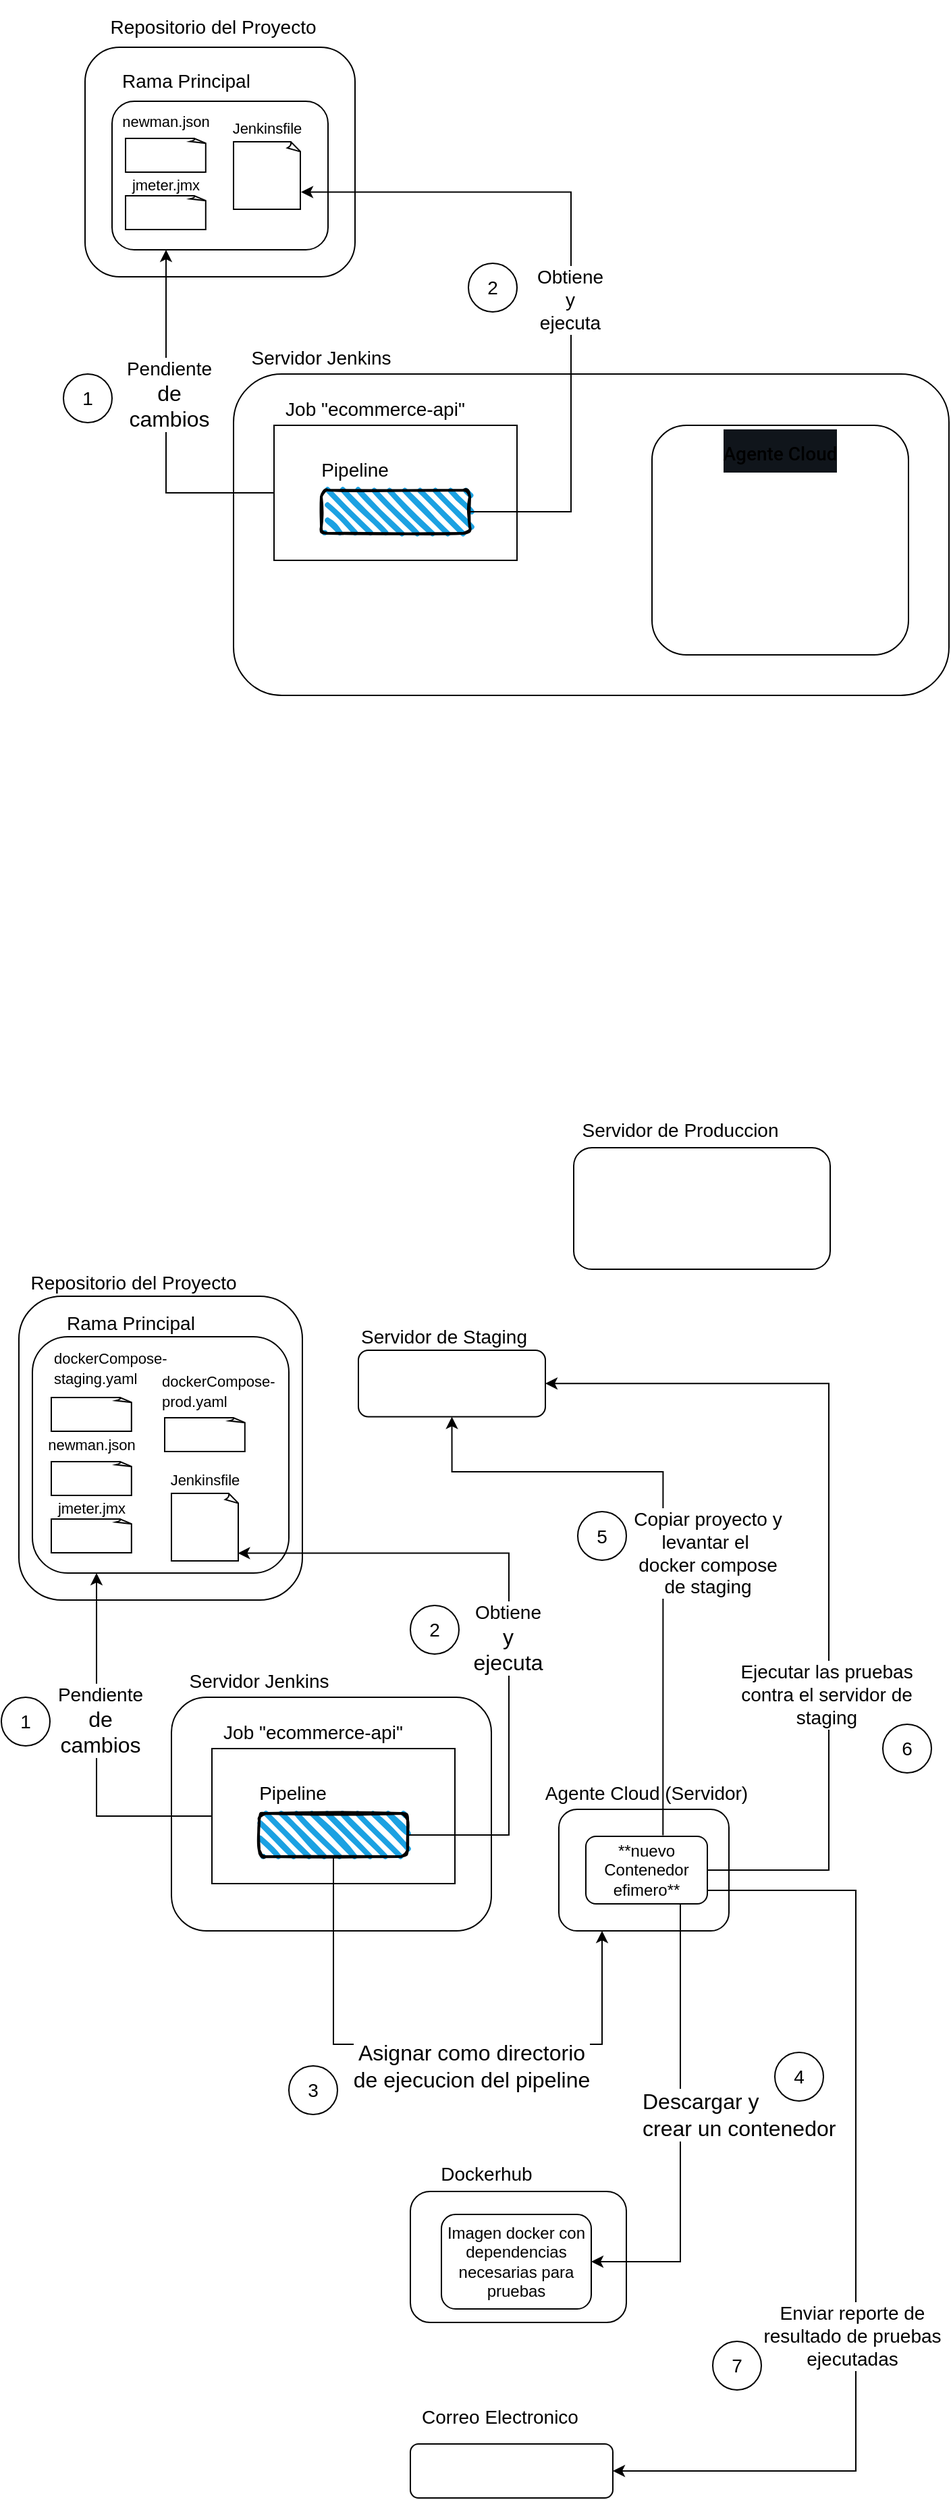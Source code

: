 <mxfile version="26.0.9">
  <diagram name="Page-1" id="vCYNJaHGlupoG_Cp8uDu">
    <mxGraphModel dx="1925" dy="1618" grid="1" gridSize="10" guides="1" tooltips="1" connect="1" arrows="1" fold="1" page="1" pageScale="1" pageWidth="850" pageHeight="1100" math="0" shadow="0">
      <root>
        <mxCell id="0" />
        <mxCell id="1" parent="0" />
        <mxCell id="OFbxckXXqnCaUIWFsDce-1" value="" style="rounded=1;whiteSpace=wrap;html=1;" vertex="1" parent="1">
          <mxGeometry x="89" y="-43" width="530" height="238" as="geometry" />
        </mxCell>
        <mxCell id="OFbxckXXqnCaUIWFsDce-2" value="" style="rounded=1;whiteSpace=wrap;html=1;" vertex="1" parent="1">
          <mxGeometry x="399" y="-5" width="190" height="170" as="geometry" />
        </mxCell>
        <mxCell id="OFbxckXXqnCaUIWFsDce-3" value="" style="rounded=1;whiteSpace=wrap;html=1;" vertex="1" parent="1">
          <mxGeometry x="-21" y="-285" width="200" height="170" as="geometry" />
        </mxCell>
        <mxCell id="OFbxckXXqnCaUIWFsDce-4" value="&lt;h1 style=&quot;box-sizing: inherit; margin: 0px; font-family: Roboto, system-ui, sans-serif; font-weight: 500; line-height: 1.333; letter-spacing: 0px; background-color: rgb(16, 21, 27);&quot; class=&quot;MuiTypography-root MuiTypography-h3 css-5qrq0a&quot;&gt;&lt;font style=&quot;font-size: 14px;&quot;&gt;Agente Cloud&lt;/font&gt;&lt;/h1&gt;" style="text;html=1;align=center;verticalAlign=middle;whiteSpace=wrap;rounded=0;" vertex="1" parent="1">
          <mxGeometry x="429" y="3" width="130" height="20" as="geometry" />
        </mxCell>
        <mxCell id="OFbxckXXqnCaUIWFsDce-6" value="&lt;font style=&quot;font-size: 14px;&quot;&gt;Repositorio del Proyecto&lt;/font&gt;" style="text;html=1;align=center;verticalAlign=middle;whiteSpace=wrap;rounded=0;" vertex="1" parent="1">
          <mxGeometry x="-11" y="-320" width="170" height="40" as="geometry" />
        </mxCell>
        <mxCell id="OFbxckXXqnCaUIWFsDce-8" style="edgeStyle=orthogonalEdgeStyle;rounded=0;orthogonalLoop=1;jettySize=auto;html=1;exitX=0.5;exitY=1;exitDx=0;exitDy=0;" edge="1" parent="1" source="OFbxckXXqnCaUIWFsDce-4" target="OFbxckXXqnCaUIWFsDce-4">
          <mxGeometry relative="1" as="geometry" />
        </mxCell>
        <mxCell id="OFbxckXXqnCaUIWFsDce-12" value="" style="rounded=1;whiteSpace=wrap;html=1;" vertex="1" parent="1">
          <mxGeometry x="-1" y="-245" width="160" height="110" as="geometry" />
        </mxCell>
        <mxCell id="OFbxckXXqnCaUIWFsDce-13" value="&lt;font style=&quot;font-size: 14px;&quot;&gt;Rama Principal&lt;/font&gt;" style="text;html=1;align=center;verticalAlign=middle;whiteSpace=wrap;rounded=0;" vertex="1" parent="1">
          <mxGeometry x="-31" y="-280" width="170" height="40" as="geometry" />
        </mxCell>
        <mxCell id="OFbxckXXqnCaUIWFsDce-15" value="" style="whiteSpace=wrap;html=1;shape=mxgraph.basic.document" vertex="1" parent="1">
          <mxGeometry x="89" y="-215" width="50" height="50" as="geometry" />
        </mxCell>
        <mxCell id="OFbxckXXqnCaUIWFsDce-16" value="&lt;font style=&quot;font-size: 11px;&quot;&gt;Jenkinsfile&lt;/font&gt;" style="text;html=1;align=center;verticalAlign=middle;whiteSpace=wrap;rounded=0;" vertex="1" parent="1">
          <mxGeometry x="29" y="-245" width="170" height="40" as="geometry" />
        </mxCell>
        <mxCell id="OFbxckXXqnCaUIWFsDce-17" value="&lt;font style=&quot;font-size: 14px;&quot;&gt;Servidor Jenkins&lt;/font&gt;" style="text;html=1;align=center;verticalAlign=middle;whiteSpace=wrap;rounded=0;" vertex="1" parent="1">
          <mxGeometry x="69" y="-75" width="170" height="40" as="geometry" />
        </mxCell>
        <mxCell id="OFbxckXXqnCaUIWFsDce-18" value="" style="rounded=0;whiteSpace=wrap;html=1;" vertex="1" parent="1">
          <mxGeometry x="119" y="-5" width="180" height="100" as="geometry" />
        </mxCell>
        <mxCell id="OFbxckXXqnCaUIWFsDce-19" value="&lt;font style=&quot;font-size: 14px;&quot;&gt;Job &quot;ecommerce-api&quot;&lt;/font&gt;" style="text;html=1;align=center;verticalAlign=middle;whiteSpace=wrap;rounded=0;" vertex="1" parent="1">
          <mxGeometry x="119" y="-37" width="150" height="40" as="geometry" />
        </mxCell>
        <mxCell id="OFbxckXXqnCaUIWFsDce-7" value="&lt;font style=&quot;font-size: 14px;&quot;&gt;Pipeline&lt;/font&gt;" style="text;html=1;align=center;verticalAlign=middle;whiteSpace=wrap;rounded=0;backgroud-color=black" vertex="1" parent="1">
          <mxGeometry x="149" y="13" width="60" height="30" as="geometry" />
        </mxCell>
        <mxCell id="OFbxckXXqnCaUIWFsDce-10" value="" style="rounded=1;whiteSpace=wrap;html=1;strokeWidth=2;fillWeight=4;hachureGap=8;hachureAngle=45;fillColor=#1ba1e2;sketch=1;" vertex="1" parent="1">
          <mxGeometry x="154" y="43" width="110" height="32" as="geometry" />
        </mxCell>
        <mxCell id="OFbxckXXqnCaUIWFsDce-22" style="edgeStyle=orthogonalEdgeStyle;rounded=0;orthogonalLoop=1;jettySize=auto;html=1;entryX=1;entryY=0.744;entryDx=0;entryDy=0;entryPerimeter=0;" edge="1" parent="1" source="OFbxckXXqnCaUIWFsDce-10" target="OFbxckXXqnCaUIWFsDce-15">
          <mxGeometry relative="1" as="geometry">
            <Array as="points">
              <mxPoint x="339" y="59" />
              <mxPoint x="339" y="-178" />
            </Array>
          </mxGeometry>
        </mxCell>
        <mxCell id="OFbxckXXqnCaUIWFsDce-26" value="&lt;font style=&quot;font-size: 14px;&quot;&gt;Obtiene&lt;/font&gt;&lt;div&gt;&lt;span style=&quot;font-size: 14px; background-color: light-dark(#ffffff, var(--ge-dark-color, #121212)); color: light-dark(rgb(0, 0, 0), rgb(255, 255, 255));&quot;&gt;y&lt;/span&gt;&lt;/div&gt;&lt;div&gt;&lt;span style=&quot;font-size: 14px; background-color: light-dark(#ffffff, var(--ge-dark-color, #121212)); color: light-dark(rgb(0, 0, 0), rgb(255, 255, 255));&quot;&gt;ejecuta&lt;/span&gt;&lt;br&gt;&lt;/div&gt;" style="edgeLabel;html=1;align=center;verticalAlign=middle;resizable=0;points=[];" vertex="1" connectable="0" parent="OFbxckXXqnCaUIWFsDce-22">
          <mxGeometry x="-0.153" y="1" relative="1" as="geometry">
            <mxPoint y="-16" as="offset" />
          </mxGeometry>
        </mxCell>
        <mxCell id="OFbxckXXqnCaUIWFsDce-23" style="edgeStyle=orthogonalEdgeStyle;rounded=0;orthogonalLoop=1;jettySize=auto;html=1;entryX=0.25;entryY=1;entryDx=0;entryDy=0;exitX=0;exitY=0.5;exitDx=0;exitDy=0;" edge="1" parent="1" source="OFbxckXXqnCaUIWFsDce-18" target="OFbxckXXqnCaUIWFsDce-12">
          <mxGeometry relative="1" as="geometry">
            <mxPoint x="49" y="45" as="sourcePoint" />
          </mxGeometry>
        </mxCell>
        <mxCell id="OFbxckXXqnCaUIWFsDce-24" value="&lt;font style=&quot;font-size: 14px;&quot;&gt;Pendiente&lt;/font&gt;&lt;div&gt;&lt;font size=&quot;3&quot;&gt;de&lt;/font&gt;&lt;/div&gt;&lt;div&gt;&lt;font size=&quot;3&quot;&gt;cambios&lt;/font&gt;&lt;/div&gt;" style="edgeLabel;html=1;align=center;verticalAlign=middle;resizable=0;points=[];" vertex="1" connectable="0" parent="OFbxckXXqnCaUIWFsDce-23">
          <mxGeometry x="0.182" y="-2" relative="1" as="geometry">
            <mxPoint as="offset" />
          </mxGeometry>
        </mxCell>
        <mxCell id="OFbxckXXqnCaUIWFsDce-27" value="&lt;font style=&quot;font-size: 14px;&quot;&gt;1&lt;/font&gt;" style="ellipse;whiteSpace=wrap;html=1;aspect=fixed;fillColor=light-dark(#FFFFFF,#000033);" vertex="1" parent="1">
          <mxGeometry x="-37" y="-43" width="36" height="36" as="geometry" />
        </mxCell>
        <mxCell id="OFbxckXXqnCaUIWFsDce-28" value="&lt;font style=&quot;font-size: 14px;&quot;&gt;2&lt;/font&gt;" style="ellipse;whiteSpace=wrap;html=1;aspect=fixed;fillColor=light-dark(#FFFFFF,#000033);" vertex="1" parent="1">
          <mxGeometry x="263" y="-125" width="36" height="36" as="geometry" />
        </mxCell>
        <mxCell id="OFbxckXXqnCaUIWFsDce-31" value="" style="whiteSpace=wrap;html=1;shape=mxgraph.basic.document" vertex="1" parent="1">
          <mxGeometry x="9" y="-217.5" width="60" height="25" as="geometry" />
        </mxCell>
        <mxCell id="OFbxckXXqnCaUIWFsDce-32" value="" style="whiteSpace=wrap;html=1;shape=mxgraph.basic.document" vertex="1" parent="1">
          <mxGeometry x="9" y="-175" width="60" height="25" as="geometry" />
        </mxCell>
        <mxCell id="OFbxckXXqnCaUIWFsDce-33" value="&lt;span style=&quot;font-size: 11px;&quot;&gt;newman.json&lt;/span&gt;" style="text;html=1;align=center;verticalAlign=middle;whiteSpace=wrap;rounded=0;" vertex="1" parent="1">
          <mxGeometry x="9" y="-235" width="60" height="10" as="geometry" />
        </mxCell>
        <mxCell id="OFbxckXXqnCaUIWFsDce-34" value="&lt;span style=&quot;font-size: 11px;&quot;&gt;jmeter.jmx&lt;/span&gt;" style="text;html=1;align=center;verticalAlign=middle;whiteSpace=wrap;rounded=0;" vertex="1" parent="1">
          <mxGeometry x="9" y="-188.5" width="60" height="10" as="geometry" />
        </mxCell>
        <mxCell id="OFbxckXXqnCaUIWFsDce-36" value="" style="rounded=1;whiteSpace=wrap;html=1;" vertex="1" parent="1">
          <mxGeometry x="43" y="937" width="237" height="173" as="geometry" />
        </mxCell>
        <mxCell id="OFbxckXXqnCaUIWFsDce-38" value="" style="rounded=1;whiteSpace=wrap;html=1;" vertex="1" parent="1">
          <mxGeometry x="-70" y="640" width="210" height="225" as="geometry" />
        </mxCell>
        <mxCell id="OFbxckXXqnCaUIWFsDce-39" value="&lt;h1 style=&quot;box-sizing: inherit; margin: 0px; font-family: Roboto, system-ui, sans-serif; font-weight: 500; line-height: 1.333; letter-spacing: 0px; background-color: rgb(16, 21, 27);&quot; class=&quot;MuiTypography-root MuiTypography-h3 css-5qrq0a&quot;&gt;&lt;br&gt;&lt;/h1&gt;" style="text;html=1;align=center;verticalAlign=middle;whiteSpace=wrap;rounded=0;fillColor=none;strokeColor=none;" vertex="1" parent="1">
          <mxGeometry x="310" y="993" width="170" height="20" as="geometry" />
        </mxCell>
        <mxCell id="OFbxckXXqnCaUIWFsDce-40" value="&lt;font style=&quot;font-size: 14px;&quot;&gt;Repositorio del Proyecto&lt;/font&gt;" style="text;html=1;align=center;verticalAlign=middle;whiteSpace=wrap;rounded=0;" vertex="1" parent="1">
          <mxGeometry x="-70" y="610" width="170" height="40" as="geometry" />
        </mxCell>
        <mxCell id="OFbxckXXqnCaUIWFsDce-41" style="edgeStyle=orthogonalEdgeStyle;rounded=0;orthogonalLoop=1;jettySize=auto;html=1;exitX=0.5;exitY=1;exitDx=0;exitDy=0;" edge="1" parent="1" source="OFbxckXXqnCaUIWFsDce-39" target="OFbxckXXqnCaUIWFsDce-39">
          <mxGeometry relative="1" as="geometry" />
        </mxCell>
        <mxCell id="OFbxckXXqnCaUIWFsDce-42" value="" style="rounded=1;whiteSpace=wrap;html=1;" vertex="1" parent="1">
          <mxGeometry x="-60" y="670" width="190" height="175" as="geometry" />
        </mxCell>
        <mxCell id="OFbxckXXqnCaUIWFsDce-43" value="&lt;font style=&quot;font-size: 14px;&quot;&gt;Rama Principal&lt;/font&gt;" style="text;html=1;align=center;verticalAlign=middle;whiteSpace=wrap;rounded=0;" vertex="1" parent="1">
          <mxGeometry x="-72" y="640" width="170" height="40" as="geometry" />
        </mxCell>
        <mxCell id="OFbxckXXqnCaUIWFsDce-44" value="" style="whiteSpace=wrap;html=1;shape=mxgraph.basic.document" vertex="1" parent="1">
          <mxGeometry x="43" y="786" width="50" height="50" as="geometry" />
        </mxCell>
        <mxCell id="OFbxckXXqnCaUIWFsDce-45" value="&lt;font style=&quot;font-size: 11px;&quot;&gt;Jenkinsfile&lt;/font&gt;" style="text;html=1;align=center;verticalAlign=middle;whiteSpace=wrap;rounded=0;" vertex="1" parent="1">
          <mxGeometry x="-17" y="756" width="170" height="40" as="geometry" />
        </mxCell>
        <mxCell id="OFbxckXXqnCaUIWFsDce-46" value="&lt;font style=&quot;font-size: 14px;&quot;&gt;Servidor Jenkins&lt;/font&gt;" style="text;html=1;align=center;verticalAlign=middle;whiteSpace=wrap;rounded=0;" vertex="1" parent="1">
          <mxGeometry x="23" y="905" width="170" height="40" as="geometry" />
        </mxCell>
        <mxCell id="OFbxckXXqnCaUIWFsDce-47" value="" style="rounded=0;whiteSpace=wrap;html=1;" vertex="1" parent="1">
          <mxGeometry x="73" y="975" width="180" height="100" as="geometry" />
        </mxCell>
        <mxCell id="OFbxckXXqnCaUIWFsDce-48" value="&lt;font style=&quot;font-size: 14px;&quot;&gt;Job &quot;ecommerce-api&quot;&lt;/font&gt;" style="text;html=1;align=center;verticalAlign=middle;whiteSpace=wrap;rounded=0;" vertex="1" parent="1">
          <mxGeometry x="73" y="943" width="150" height="40" as="geometry" />
        </mxCell>
        <mxCell id="OFbxckXXqnCaUIWFsDce-49" value="&lt;font style=&quot;font-size: 14px;&quot;&gt;Pipeline&lt;/font&gt;" style="text;html=1;align=center;verticalAlign=middle;whiteSpace=wrap;rounded=0;backgroud-color=black" vertex="1" parent="1">
          <mxGeometry x="103" y="993" width="60" height="30" as="geometry" />
        </mxCell>
        <mxCell id="OFbxckXXqnCaUIWFsDce-50" value="" style="rounded=1;whiteSpace=wrap;html=1;strokeWidth=2;fillWeight=4;hachureGap=8;hachureAngle=45;fillColor=#1ba1e2;sketch=1;" vertex="1" parent="1">
          <mxGeometry x="108" y="1023" width="110" height="32" as="geometry" />
        </mxCell>
        <mxCell id="OFbxckXXqnCaUIWFsDce-51" style="edgeStyle=orthogonalEdgeStyle;rounded=0;orthogonalLoop=1;jettySize=auto;html=1;entryX=0.984;entryY=0.886;entryDx=0;entryDy=0;entryPerimeter=0;" edge="1" parent="1" source="OFbxckXXqnCaUIWFsDce-50" target="OFbxckXXqnCaUIWFsDce-44">
          <mxGeometry relative="1" as="geometry">
            <Array as="points">
              <mxPoint x="293" y="1039" />
              <mxPoint x="293" y="830" />
            </Array>
          </mxGeometry>
        </mxCell>
        <mxCell id="OFbxckXXqnCaUIWFsDce-52" value="&lt;font style=&quot;font-size: 14px;&quot;&gt;Obtiene&lt;/font&gt;&lt;div&gt;&lt;span style=&quot;background-color: light-dark(#ffffff, var(--ge-dark-color, #121212)); color: light-dark(rgb(0, 0, 0), rgb(255, 255, 255));&quot;&gt;&lt;font size=&quot;3&quot;&gt;y&lt;/font&gt;&lt;/span&gt;&lt;/div&gt;&lt;div&gt;&lt;span style=&quot;background-color: light-dark(#ffffff, var(--ge-dark-color, #121212)); color: light-dark(rgb(0, 0, 0), rgb(255, 255, 255));&quot;&gt;&lt;font size=&quot;3&quot;&gt;ejecuta&lt;/font&gt;&lt;/span&gt;&lt;br&gt;&lt;/div&gt;" style="edgeLabel;html=1;align=center;verticalAlign=middle;resizable=0;points=[];" vertex="1" connectable="0" parent="OFbxckXXqnCaUIWFsDce-51">
          <mxGeometry x="-0.153" y="1" relative="1" as="geometry">
            <mxPoint y="-16" as="offset" />
          </mxGeometry>
        </mxCell>
        <mxCell id="OFbxckXXqnCaUIWFsDce-53" style="edgeStyle=orthogonalEdgeStyle;rounded=0;orthogonalLoop=1;jettySize=auto;html=1;entryX=0.25;entryY=1;entryDx=0;entryDy=0;exitX=0;exitY=0.5;exitDx=0;exitDy=0;" edge="1" parent="1" source="OFbxckXXqnCaUIWFsDce-47" target="OFbxckXXqnCaUIWFsDce-42">
          <mxGeometry relative="1" as="geometry">
            <mxPoint x="3" y="1025" as="sourcePoint" />
          </mxGeometry>
        </mxCell>
        <mxCell id="OFbxckXXqnCaUIWFsDce-54" value="&lt;font style=&quot;font-size: 14px;&quot;&gt;Pendiente&lt;/font&gt;&lt;div&gt;&lt;font size=&quot;3&quot;&gt;de&lt;/font&gt;&lt;/div&gt;&lt;div&gt;&lt;font size=&quot;3&quot;&gt;cambios&lt;/font&gt;&lt;/div&gt;" style="edgeLabel;html=1;align=center;verticalAlign=middle;resizable=0;points=[];" vertex="1" connectable="0" parent="OFbxckXXqnCaUIWFsDce-53">
          <mxGeometry x="0.182" y="-2" relative="1" as="geometry">
            <mxPoint as="offset" />
          </mxGeometry>
        </mxCell>
        <mxCell id="OFbxckXXqnCaUIWFsDce-55" value="&lt;font style=&quot;font-size: 14px;&quot;&gt;1&lt;/font&gt;" style="ellipse;whiteSpace=wrap;html=1;aspect=fixed;fillColor=light-dark(#FFFFFF,#000033);" vertex="1" parent="1">
          <mxGeometry x="-83" y="937" width="36" height="36" as="geometry" />
        </mxCell>
        <mxCell id="OFbxckXXqnCaUIWFsDce-56" value="&lt;font style=&quot;font-size: 14px;&quot;&gt;2&lt;/font&gt;" style="ellipse;whiteSpace=wrap;html=1;aspect=fixed;fillColor=light-dark(#FFFFFF,#000033);" vertex="1" parent="1">
          <mxGeometry x="220" y="869" width="36" height="36" as="geometry" />
        </mxCell>
        <mxCell id="OFbxckXXqnCaUIWFsDce-57" value="" style="whiteSpace=wrap;html=1;shape=mxgraph.basic.document" vertex="1" parent="1">
          <mxGeometry x="-46" y="762.5" width="60" height="25" as="geometry" />
        </mxCell>
        <mxCell id="OFbxckXXqnCaUIWFsDce-58" value="" style="whiteSpace=wrap;html=1;shape=mxgraph.basic.document" vertex="1" parent="1">
          <mxGeometry x="-46" y="805" width="60" height="25" as="geometry" />
        </mxCell>
        <mxCell id="OFbxckXXqnCaUIWFsDce-59" value="&lt;span style=&quot;font-size: 11px;&quot;&gt;newman.json&lt;/span&gt;" style="text;html=1;align=center;verticalAlign=middle;whiteSpace=wrap;rounded=0;" vertex="1" parent="1">
          <mxGeometry x="-46" y="745" width="60" height="10" as="geometry" />
        </mxCell>
        <mxCell id="OFbxckXXqnCaUIWFsDce-60" value="&lt;span style=&quot;font-size: 11px;&quot;&gt;jmeter.jmx&lt;/span&gt;" style="text;html=1;align=center;verticalAlign=middle;whiteSpace=wrap;rounded=0;" vertex="1" parent="1">
          <mxGeometry x="-46" y="791.5" width="60" height="10" as="geometry" />
        </mxCell>
        <mxCell id="OFbxckXXqnCaUIWFsDce-61" value="" style="rounded=1;whiteSpace=wrap;html=1;" vertex="1" parent="1">
          <mxGeometry x="181.5" y="680" width="138.5" height="49.25" as="geometry" />
        </mxCell>
        <mxCell id="OFbxckXXqnCaUIWFsDce-62" value="&lt;h1 style=&quot;box-sizing: inherit; margin: 0px; font-family: Roboto, system-ui, sans-serif; font-weight: 500; line-height: 1.333; letter-spacing: 0px; background-color: rgb(16, 21, 27);&quot; class=&quot;MuiTypography-root MuiTypography-h3 css-5qrq0a&quot;&gt;&lt;br&gt;&lt;/h1&gt;" style="text;html=1;align=center;verticalAlign=middle;whiteSpace=wrap;rounded=0;" vertex="1" parent="1">
          <mxGeometry x="153" y="650" width="180" height="20" as="geometry" />
        </mxCell>
        <mxCell id="OFbxckXXqnCaUIWFsDce-63" value="" style="rounded=1;whiteSpace=wrap;html=1;" vertex="1" parent="1">
          <mxGeometry x="341" y="530" width="190" height="90" as="geometry" />
        </mxCell>
        <mxCell id="OFbxckXXqnCaUIWFsDce-64" value="&lt;h1 style=&quot;box-sizing: inherit; margin: 0px; font-family: Roboto, system-ui, sans-serif; font-weight: 500; line-height: 1.333; letter-spacing: 0px; background-color: rgb(16, 21, 27);&quot; class=&quot;MuiTypography-root MuiTypography-h3 css-5qrq0a&quot;&gt;&lt;br&gt;&lt;/h1&gt;" style="text;html=1;align=center;verticalAlign=middle;whiteSpace=wrap;rounded=0;" vertex="1" parent="1">
          <mxGeometry x="335" y="500" width="180" height="20" as="geometry" />
        </mxCell>
        <mxCell id="OFbxckXXqnCaUIWFsDce-67" style="edgeStyle=orthogonalEdgeStyle;rounded=0;orthogonalLoop=1;jettySize=auto;html=1;entryX=0.25;entryY=1;entryDx=0;entryDy=0;exitX=0.5;exitY=1;exitDx=0;exitDy=0;" edge="1" parent="1" source="OFbxckXXqnCaUIWFsDce-50" target="OFbxckXXqnCaUIWFsDce-72">
          <mxGeometry relative="1" as="geometry">
            <mxPoint x="661" y="1194.5" as="sourcePoint" />
            <mxPoint x="580" y="855.5" as="targetPoint" />
            <Array as="points">
              <mxPoint x="163" y="1194" />
              <mxPoint x="362" y="1194" />
              <mxPoint x="362" y="1110" />
            </Array>
          </mxGeometry>
        </mxCell>
        <mxCell id="OFbxckXXqnCaUIWFsDce-70" value="&lt;font size=&quot;3&quot;&gt;Asignar como directorio&lt;/font&gt;&lt;div&gt;&lt;font size=&quot;3&quot;&gt;de ejecucion del pipeline&lt;/font&gt;&lt;/div&gt;" style="edgeLabel;html=1;align=center;verticalAlign=middle;resizable=0;points=[];" vertex="1" connectable="0" parent="OFbxckXXqnCaUIWFsDce-67">
          <mxGeometry x="-0.047" y="-2" relative="1" as="geometry">
            <mxPoint x="39" y="14" as="offset" />
          </mxGeometry>
        </mxCell>
        <mxCell id="OFbxckXXqnCaUIWFsDce-68" value="&lt;font style=&quot;font-size: 14px;&quot;&gt;3&lt;/font&gt;" style="ellipse;whiteSpace=wrap;html=1;aspect=fixed;fillColor=light-dark(#FFFFFF,#000033);" vertex="1" parent="1">
          <mxGeometry x="130" y="1210" width="36" height="36" as="geometry" />
        </mxCell>
        <mxCell id="OFbxckXXqnCaUIWFsDce-72" value="" style="rounded=1;whiteSpace=wrap;html=1;" vertex="1" parent="1">
          <mxGeometry x="330" y="1020" width="126" height="90" as="geometry" />
        </mxCell>
        <mxCell id="OFbxckXXqnCaUIWFsDce-73" value="" style="rounded=1;whiteSpace=wrap;html=1;" vertex="1" parent="1">
          <mxGeometry x="220" y="1303" width="160" height="97" as="geometry" />
        </mxCell>
        <mxCell id="OFbxckXXqnCaUIWFsDce-78" style="edgeStyle=orthogonalEdgeStyle;rounded=0;orthogonalLoop=1;jettySize=auto;html=1;entryX=1;entryY=0.5;entryDx=0;entryDy=0;" edge="1" parent="1" source="OFbxckXXqnCaUIWFsDce-37" target="OFbxckXXqnCaUIWFsDce-76">
          <mxGeometry relative="1" as="geometry">
            <Array as="points">
              <mxPoint x="420" y="1355" />
            </Array>
          </mxGeometry>
        </mxCell>
        <mxCell id="OFbxckXXqnCaUIWFsDce-79" value="&lt;font size=&quot;3&quot;&gt;Descargar y&lt;/font&gt;&lt;div&gt;&lt;font size=&quot;3&quot;&gt;crear un contenedor&lt;/font&gt;&lt;/div&gt;" style="edgeLabel;html=1;align=left;verticalAlign=middle;resizable=0;points=[];" vertex="1" connectable="0" parent="OFbxckXXqnCaUIWFsDce-78">
          <mxGeometry x="-0.216" y="4" relative="1" as="geometry">
            <mxPoint x="-34" y="26" as="offset" />
          </mxGeometry>
        </mxCell>
        <mxCell id="OFbxckXXqnCaUIWFsDce-81" style="edgeStyle=orthogonalEdgeStyle;rounded=0;orthogonalLoop=1;jettySize=auto;html=1;entryX=0.5;entryY=1;entryDx=0;entryDy=0;exitX=0.635;exitY=-0.015;exitDx=0;exitDy=0;exitPerimeter=0;" edge="1" parent="1" source="OFbxckXXqnCaUIWFsDce-37" target="OFbxckXXqnCaUIWFsDce-61">
          <mxGeometry relative="1" as="geometry">
            <mxPoint x="430" y="1030" as="sourcePoint" />
            <mxPoint x="390" y="700" as="targetPoint" />
            <Array as="points">
              <mxPoint x="407" y="770" />
              <mxPoint x="251" y="770" />
            </Array>
          </mxGeometry>
        </mxCell>
        <mxCell id="OFbxckXXqnCaUIWFsDce-85" value="&lt;span style=&quot;font-size: 14px;&quot;&gt;Copiar proyecto y&lt;/span&gt;&lt;div&gt;&lt;span style=&quot;font-size: 14px;&quot;&gt;levantar el&amp;nbsp;&lt;/span&gt;&lt;/div&gt;&lt;div&gt;&lt;span style=&quot;font-size: 14px;&quot;&gt;docker compose&lt;/span&gt;&lt;/div&gt;&lt;div&gt;&lt;span style=&quot;font-size: 14px;&quot;&gt;de staging&lt;/span&gt;&lt;/div&gt;" style="edgeLabel;html=1;align=center;verticalAlign=middle;resizable=0;points=[];" vertex="1" connectable="0" parent="OFbxckXXqnCaUIWFsDce-81">
          <mxGeometry x="-0.042" y="1" relative="1" as="geometry">
            <mxPoint x="34" y="14" as="offset" />
          </mxGeometry>
        </mxCell>
        <mxCell id="OFbxckXXqnCaUIWFsDce-93" style="edgeStyle=orthogonalEdgeStyle;rounded=0;orthogonalLoop=1;jettySize=auto;html=1;entryX=1;entryY=0.5;entryDx=0;entryDy=0;" edge="1" parent="1" source="OFbxckXXqnCaUIWFsDce-37" target="OFbxckXXqnCaUIWFsDce-61">
          <mxGeometry relative="1" as="geometry">
            <Array as="points">
              <mxPoint x="530" y="1065" />
              <mxPoint x="530" y="705" />
            </Array>
          </mxGeometry>
        </mxCell>
        <mxCell id="OFbxckXXqnCaUIWFsDce-94" value="&lt;font style=&quot;font-size: 14px;&quot;&gt;Ejecutar las pruebas&lt;/font&gt;&lt;div&gt;&lt;font style=&quot;font-size: 14px;&quot;&gt;contra el servidor de&lt;/font&gt;&lt;/div&gt;&lt;div&gt;&lt;font style=&quot;font-size: 14px;&quot;&gt;staging&lt;/font&gt;&lt;/div&gt;" style="edgeLabel;html=1;align=center;verticalAlign=middle;resizable=0;points=[];" vertex="1" connectable="0" parent="OFbxckXXqnCaUIWFsDce-93">
          <mxGeometry x="-0.332" y="2" relative="1" as="geometry">
            <mxPoint as="offset" />
          </mxGeometry>
        </mxCell>
        <mxCell id="OFbxckXXqnCaUIWFsDce-37" value="**nuevo Contenedor efimero**" style="rounded=1;whiteSpace=wrap;html=1;" vertex="1" parent="1">
          <mxGeometry x="350" y="1040" width="90" height="50" as="geometry" />
        </mxCell>
        <mxCell id="OFbxckXXqnCaUIWFsDce-75" value="&lt;font style=&quot;font-size: 14px;&quot;&gt;Dockerhub&lt;/font&gt;" style="text;html=1;align=center;verticalAlign=middle;whiteSpace=wrap;rounded=0;" vertex="1" parent="1">
          <mxGeometry x="233" y="1270" width="87" height="40" as="geometry" />
        </mxCell>
        <mxCell id="OFbxckXXqnCaUIWFsDce-76" value="Imagen docker con dependencias necesarias para pruebas" style="rounded=1;whiteSpace=wrap;html=1;" vertex="1" parent="1">
          <mxGeometry x="243" y="1320" width="111" height="70" as="geometry" />
        </mxCell>
        <mxCell id="OFbxckXXqnCaUIWFsDce-80" value="&lt;font style=&quot;font-size: 14px;&quot;&gt;4&lt;/font&gt;" style="ellipse;whiteSpace=wrap;html=1;aspect=fixed;fillColor=light-dark(#FFFFFF,#000033);" vertex="1" parent="1">
          <mxGeometry x="490" y="1200" width="36" height="36" as="geometry" />
        </mxCell>
        <mxCell id="OFbxckXXqnCaUIWFsDce-86" value="" style="whiteSpace=wrap;html=1;shape=mxgraph.basic.document" vertex="1" parent="1">
          <mxGeometry x="-46" y="715" width="60" height="25" as="geometry" />
        </mxCell>
        <mxCell id="OFbxckXXqnCaUIWFsDce-87" value="&lt;span style=&quot;font-size: 11px;&quot;&gt;dockerCompose-staging.yaml&lt;/span&gt;" style="text;html=1;align=left;verticalAlign=middle;whiteSpace=wrap;rounded=0;" vertex="1" parent="1">
          <mxGeometry x="-46" y="680" width="66" height="25" as="geometry" />
        </mxCell>
        <mxCell id="OFbxckXXqnCaUIWFsDce-88" value="" style="whiteSpace=wrap;html=1;shape=mxgraph.basic.document" vertex="1" parent="1">
          <mxGeometry x="38" y="730" width="60" height="25" as="geometry" />
        </mxCell>
        <mxCell id="OFbxckXXqnCaUIWFsDce-89" value="&lt;span style=&quot;font-size: 11px;&quot;&gt;dockerCompose-prod.yaml&lt;/span&gt;" style="text;html=1;align=left;verticalAlign=middle;whiteSpace=wrap;rounded=0;" vertex="1" parent="1">
          <mxGeometry x="34" y="705" width="86" height="10" as="geometry" />
        </mxCell>
        <mxCell id="OFbxckXXqnCaUIWFsDce-90" value="&lt;font style=&quot;font-size: 14px;&quot;&gt;5&lt;/font&gt;" style="ellipse;whiteSpace=wrap;html=1;aspect=fixed;fillColor=light-dark(#FFFFFF,#000033);" vertex="1" parent="1">
          <mxGeometry x="344" y="799.5" width="36" height="36" as="geometry" />
        </mxCell>
        <mxCell id="OFbxckXXqnCaUIWFsDce-95" value="&lt;font style=&quot;font-size: 14px;&quot;&gt;6&lt;/font&gt;" style="ellipse;whiteSpace=wrap;html=1;aspect=fixed;fillColor=light-dark(#FFFFFF,#000033);" vertex="1" parent="1">
          <mxGeometry x="570" y="957" width="36" height="36" as="geometry" />
        </mxCell>
        <mxCell id="OFbxckXXqnCaUIWFsDce-96" value="" style="rounded=1;whiteSpace=wrap;html=1;" vertex="1" parent="1">
          <mxGeometry x="220" y="1490" width="150" height="40" as="geometry" />
        </mxCell>
        <mxCell id="OFbxckXXqnCaUIWFsDce-97" value="&lt;span style=&quot;font-size: 14px;&quot;&gt;Correo Electronico&lt;/span&gt;" style="text;html=1;align=center;verticalAlign=middle;whiteSpace=wrap;rounded=0;" vertex="1" parent="1">
          <mxGeometry x="223" y="1450" width="127" height="40" as="geometry" />
        </mxCell>
        <mxCell id="OFbxckXXqnCaUIWFsDce-98" style="edgeStyle=orthogonalEdgeStyle;rounded=0;orthogonalLoop=1;jettySize=auto;html=1;entryX=1;entryY=0.5;entryDx=0;entryDy=0;exitX=1;exitY=0.75;exitDx=0;exitDy=0;" edge="1" parent="1" source="OFbxckXXqnCaUIWFsDce-37" target="OFbxckXXqnCaUIWFsDce-96">
          <mxGeometry relative="1" as="geometry">
            <Array as="points">
              <mxPoint x="440" y="1080" />
              <mxPoint x="550" y="1080" />
              <mxPoint x="550" y="1510" />
            </Array>
          </mxGeometry>
        </mxCell>
        <mxCell id="OFbxckXXqnCaUIWFsDce-99" value="&lt;font style=&quot;font-size: 14px;&quot;&gt;Enviar reporte de&lt;/font&gt;&lt;div&gt;&lt;font style=&quot;font-size: 14px;&quot;&gt;resultado de pruebas&lt;/font&gt;&lt;/div&gt;&lt;div&gt;&lt;font style=&quot;font-size: 14px;&quot;&gt;ejecutadas&lt;/font&gt;&lt;/div&gt;" style="edgeLabel;html=1;align=center;verticalAlign=middle;resizable=0;points=[];" vertex="1" connectable="0" parent="OFbxckXXqnCaUIWFsDce-98">
          <mxGeometry x="0.222" y="-3" relative="1" as="geometry">
            <mxPoint y="1" as="offset" />
          </mxGeometry>
        </mxCell>
        <mxCell id="OFbxckXXqnCaUIWFsDce-100" value="&lt;font style=&quot;font-size: 14px;&quot;&gt;7&lt;/font&gt;" style="ellipse;whiteSpace=wrap;html=1;aspect=fixed;fillColor=light-dark(#FFFFFF,#000033);" vertex="1" parent="1">
          <mxGeometry x="444" y="1414" width="36" height="36" as="geometry" />
        </mxCell>
        <mxCell id="OFbxckXXqnCaUIWFsDce-101" value="&lt;font style=&quot;font-size: 14px;&quot;&gt;Agente Cloud (Servidor)&lt;/font&gt;" style="text;html=1;align=center;verticalAlign=middle;whiteSpace=wrap;rounded=0;" vertex="1" parent="1">
          <mxGeometry x="314" y="988" width="162" height="40" as="geometry" />
        </mxCell>
        <mxCell id="OFbxckXXqnCaUIWFsDce-102" value="&lt;font style=&quot;font-size: 14px;&quot;&gt;Servidor de Staging&lt;/font&gt;" style="text;html=1;align=center;verticalAlign=middle;whiteSpace=wrap;rounded=0;" vertex="1" parent="1">
          <mxGeometry x="160" y="650" width="170" height="40" as="geometry" />
        </mxCell>
        <mxCell id="OFbxckXXqnCaUIWFsDce-103" value="&lt;font style=&quot;font-size: 14px;&quot;&gt;Servidor de Produccion&lt;/font&gt;" style="text;html=1;align=center;verticalAlign=middle;whiteSpace=wrap;rounded=0;" vertex="1" parent="1">
          <mxGeometry x="335" y="497" width="170" height="40" as="geometry" />
        </mxCell>
      </root>
    </mxGraphModel>
  </diagram>
</mxfile>
